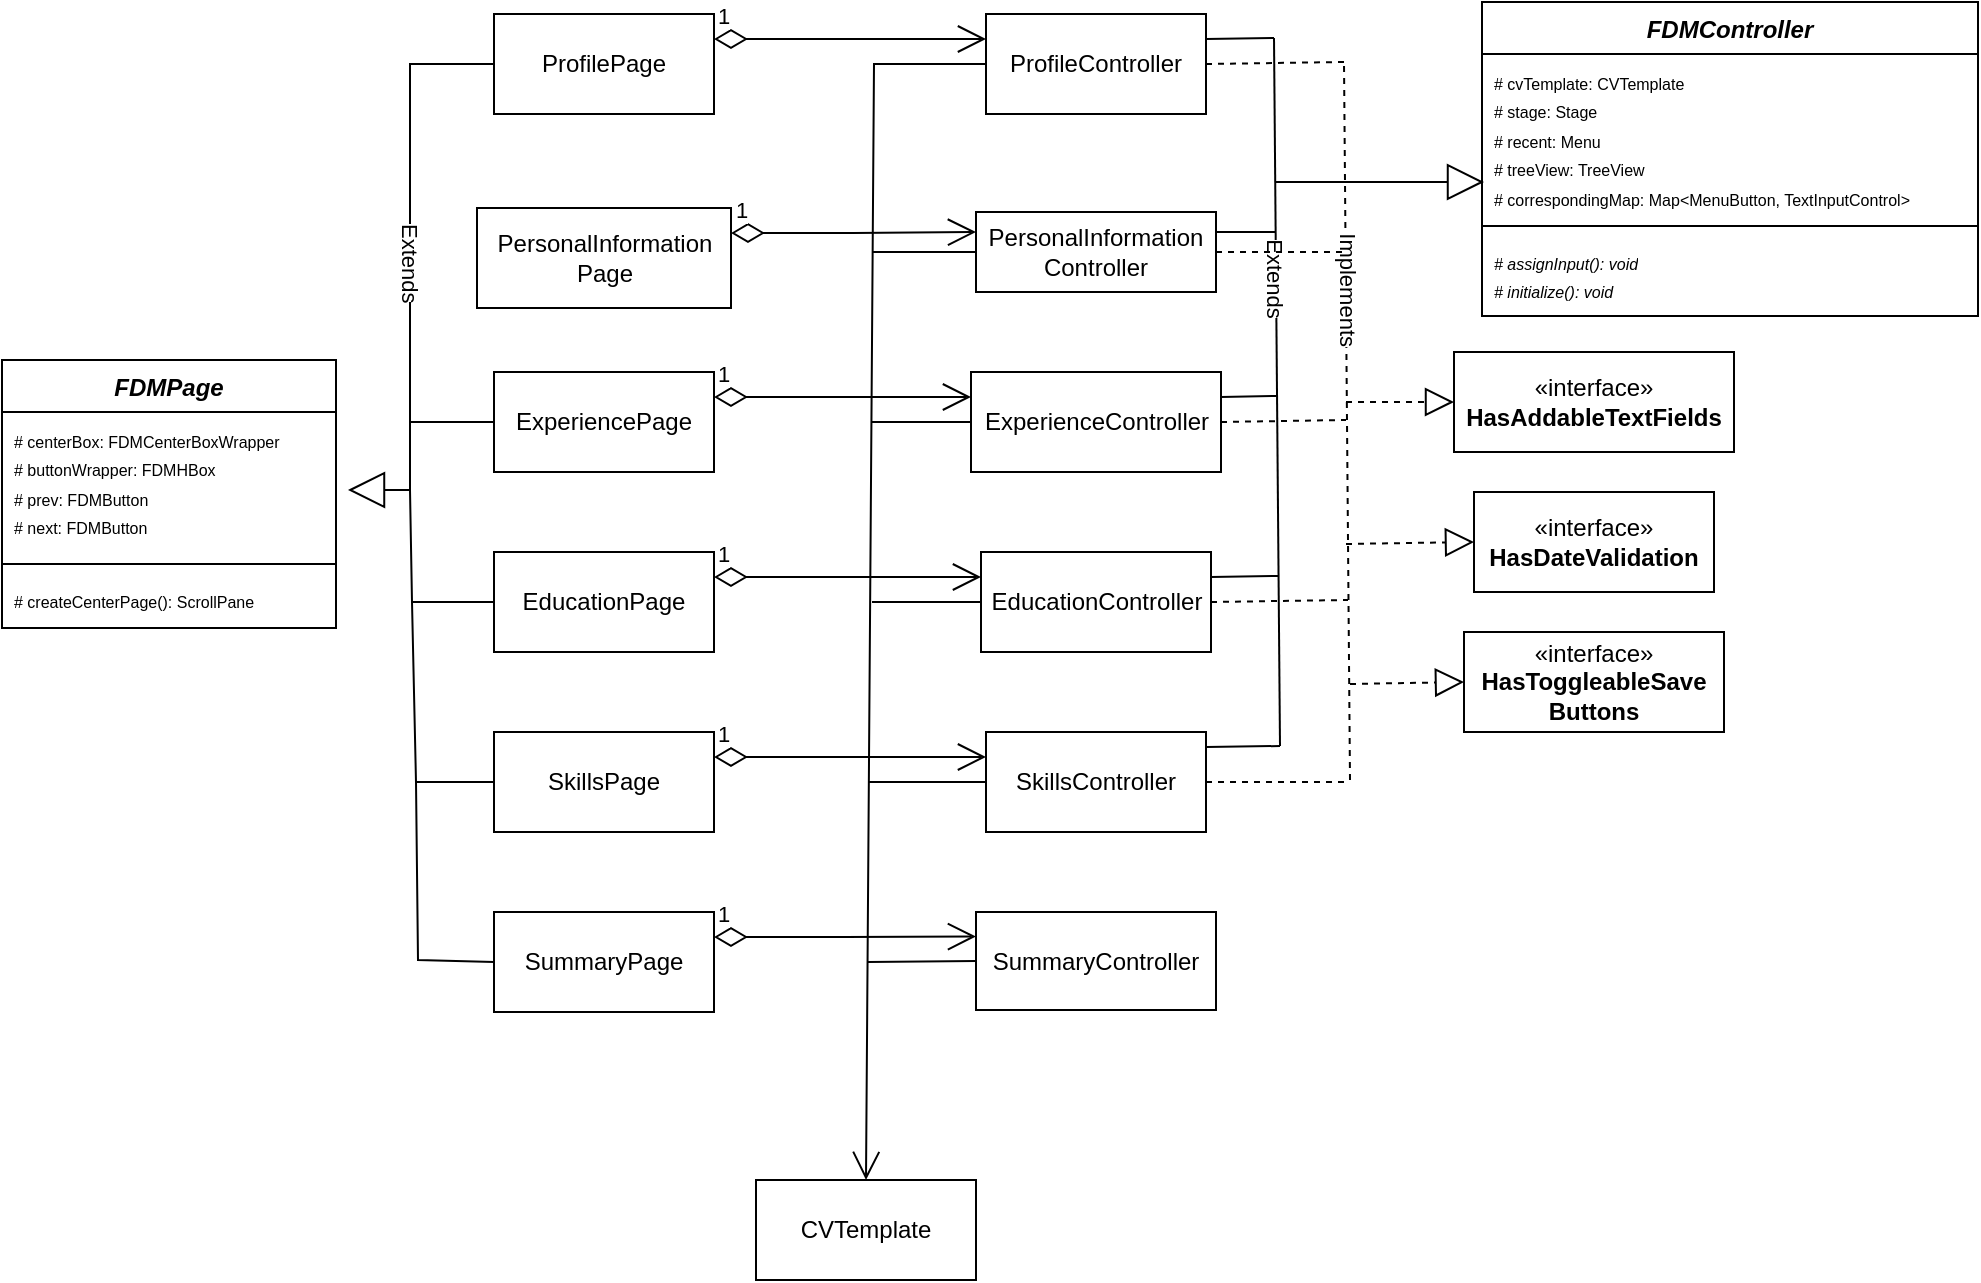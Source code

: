 <mxfile version="24.4.10" type="device">
  <diagram id="R2lEEEUBdFMjLlhIrx00" name="Page-1">
    <mxGraphModel dx="1434" dy="780" grid="0" gridSize="10" guides="1" tooltips="1" connect="1" arrows="1" fold="1" page="1" pageScale="1" pageWidth="1169" pageHeight="827" math="0" shadow="0" extFonts="Permanent Marker^https://fonts.googleapis.com/css?family=Permanent+Marker">
      <root>
        <mxCell id="0" />
        <mxCell id="1" parent="0" />
        <mxCell id="-9Wgxi1lex53H1lpSd3E-2" value="ProfileController" style="html=1;whiteSpace=wrap;" parent="1" vertex="1">
          <mxGeometry x="631" y="97" width="110" height="50" as="geometry" />
        </mxCell>
        <mxCell id="-9Wgxi1lex53H1lpSd3E-3" value="PersonalInformation&lt;div&gt;Controller&lt;/div&gt;" style="html=1;whiteSpace=wrap;" parent="1" vertex="1">
          <mxGeometry x="626" y="196" width="120" height="40" as="geometry" />
        </mxCell>
        <mxCell id="-9Wgxi1lex53H1lpSd3E-4" value="ExperienceController" style="html=1;whiteSpace=wrap;" parent="1" vertex="1">
          <mxGeometry x="623.5" y="276" width="125" height="50" as="geometry" />
        </mxCell>
        <mxCell id="-9Wgxi1lex53H1lpSd3E-5" value="EducationController" style="html=1;whiteSpace=wrap;" parent="1" vertex="1">
          <mxGeometry x="628.5" y="366" width="115" height="50" as="geometry" />
        </mxCell>
        <mxCell id="-9Wgxi1lex53H1lpSd3E-6" value="SkillsController" style="html=1;whiteSpace=wrap;" parent="1" vertex="1">
          <mxGeometry x="631" y="456" width="110" height="50" as="geometry" />
        </mxCell>
        <mxCell id="-9Wgxi1lex53H1lpSd3E-7" value="«interface»&lt;br&gt;&lt;b&gt;HasAddableTextFields&lt;/b&gt;" style="html=1;whiteSpace=wrap;" parent="1" vertex="1">
          <mxGeometry x="865" y="266" width="140" height="50" as="geometry" />
        </mxCell>
        <mxCell id="-9Wgxi1lex53H1lpSd3E-8" value="«interface»&lt;br&gt;&lt;b&gt;HasDateValidation&lt;/b&gt;" style="html=1;whiteSpace=wrap;" parent="1" vertex="1">
          <mxGeometry x="875" y="336" width="120" height="50" as="geometry" />
        </mxCell>
        <mxCell id="-9Wgxi1lex53H1lpSd3E-9" value="«interface»&lt;br&gt;&lt;b&gt;HasToggleableSave&lt;/b&gt;&lt;div&gt;&lt;b&gt;Buttons&lt;/b&gt;&lt;/div&gt;" style="html=1;whiteSpace=wrap;" parent="1" vertex="1">
          <mxGeometry x="870" y="406" width="130" height="50" as="geometry" />
        </mxCell>
        <mxCell id="-9Wgxi1lex53H1lpSd3E-10" value="" style="endArrow=block;endSize=16;endFill=0;html=1;rounded=0;entryX=0;entryY=0.5;entryDx=0;entryDy=0;" parent="1" edge="1">
          <mxGeometry width="160" relative="1" as="geometry">
            <mxPoint x="776" y="181" as="sourcePoint" />
            <mxPoint x="880.0" y="181" as="targetPoint" />
          </mxGeometry>
        </mxCell>
        <mxCell id="-9Wgxi1lex53H1lpSd3E-11" value="" style="endArrow=none;html=1;rounded=0;exitX=1;exitY=0.25;exitDx=0;exitDy=0;" parent="1" source="-9Wgxi1lex53H1lpSd3E-2" edge="1">
          <mxGeometry width="50" height="50" relative="1" as="geometry">
            <mxPoint x="580" y="436" as="sourcePoint" />
            <mxPoint x="775" y="109" as="targetPoint" />
          </mxGeometry>
        </mxCell>
        <mxCell id="-9Wgxi1lex53H1lpSd3E-12" value="" style="endArrow=none;html=1;rounded=0;" parent="1" edge="1">
          <mxGeometry width="50" height="50" relative="1" as="geometry">
            <mxPoint x="778" y="463" as="sourcePoint" />
            <mxPoint x="775" y="109" as="targetPoint" />
          </mxGeometry>
        </mxCell>
        <mxCell id="-9Wgxi1lex53H1lpSd3E-13" value="Extends" style="edgeLabel;html=1;align=center;verticalAlign=middle;resizable=0;points=[];flipV=1;flipH=1;rotation=90;" parent="-9Wgxi1lex53H1lpSd3E-12" vertex="1" connectable="0">
          <mxGeometry x="0.325" relative="1" as="geometry">
            <mxPoint as="offset" />
          </mxGeometry>
        </mxCell>
        <mxCell id="-9Wgxi1lex53H1lpSd3E-14" value="" style="endArrow=none;html=1;rounded=0;exitX=1.002;exitY=0.151;exitDx=0;exitDy=0;exitPerimeter=0;" parent="1" source="-9Wgxi1lex53H1lpSd3E-6" edge="1">
          <mxGeometry width="50" height="50" relative="1" as="geometry">
            <mxPoint x="767" y="506" as="sourcePoint" />
            <mxPoint x="778" y="463" as="targetPoint" />
          </mxGeometry>
        </mxCell>
        <mxCell id="-9Wgxi1lex53H1lpSd3E-15" value="" style="endArrow=none;html=1;rounded=0;exitX=1;exitY=0.25;exitDx=0;exitDy=0;" parent="1" source="-9Wgxi1lex53H1lpSd3E-3" edge="1">
          <mxGeometry width="50" height="50" relative="1" as="geometry">
            <mxPoint x="791" y="203" as="sourcePoint" />
            <mxPoint x="776" y="206" as="targetPoint" />
          </mxGeometry>
        </mxCell>
        <mxCell id="-9Wgxi1lex53H1lpSd3E-18" value="" style="endArrow=none;html=1;rounded=0;exitX=1;exitY=0.25;exitDx=0;exitDy=0;" parent="1" source="-9Wgxi1lex53H1lpSd3E-4" edge="1">
          <mxGeometry width="50" height="50" relative="1" as="geometry">
            <mxPoint x="710" y="333" as="sourcePoint" />
            <mxPoint x="776" y="288" as="targetPoint" />
          </mxGeometry>
        </mxCell>
        <mxCell id="-9Wgxi1lex53H1lpSd3E-19" value="" style="endArrow=none;html=1;rounded=0;exitX=1;exitY=0.25;exitDx=0;exitDy=0;" parent="1" source="-9Wgxi1lex53H1lpSd3E-5" edge="1">
          <mxGeometry width="50" height="50" relative="1" as="geometry">
            <mxPoint x="753" y="413" as="sourcePoint" />
            <mxPoint x="777" y="378" as="targetPoint" />
          </mxGeometry>
        </mxCell>
        <mxCell id="-9Wgxi1lex53H1lpSd3E-20" value="" style="endArrow=block;dashed=1;endFill=0;endSize=12;html=1;rounded=0;entryX=0;entryY=0.5;entryDx=0;entryDy=0;" parent="1" target="-9Wgxi1lex53H1lpSd3E-7" edge="1">
          <mxGeometry width="160" relative="1" as="geometry">
            <mxPoint x="811" y="291" as="sourcePoint" />
            <mxPoint x="773" y="355" as="targetPoint" />
          </mxGeometry>
        </mxCell>
        <mxCell id="-9Wgxi1lex53H1lpSd3E-21" value="" style="endArrow=block;dashed=1;endFill=0;endSize=12;html=1;rounded=0;entryX=0;entryY=0.5;entryDx=0;entryDy=0;" parent="1" target="-9Wgxi1lex53H1lpSd3E-8" edge="1">
          <mxGeometry width="160" relative="1" as="geometry">
            <mxPoint x="811" y="362" as="sourcePoint" />
            <mxPoint x="836" y="355" as="targetPoint" />
          </mxGeometry>
        </mxCell>
        <mxCell id="-9Wgxi1lex53H1lpSd3E-22" value="" style="endArrow=block;dashed=1;endFill=0;endSize=12;html=1;rounded=0;entryX=0;entryY=0.5;entryDx=0;entryDy=0;" parent="1" target="-9Wgxi1lex53H1lpSd3E-9" edge="1">
          <mxGeometry width="160" relative="1" as="geometry">
            <mxPoint x="813" y="432" as="sourcePoint" />
            <mxPoint x="836" y="450" as="targetPoint" />
          </mxGeometry>
        </mxCell>
        <mxCell id="-9Wgxi1lex53H1lpSd3E-23" value="" style="endArrow=none;dashed=1;html=1;rounded=0;exitX=1;exitY=0.5;exitDx=0;exitDy=0;" parent="1" source="-9Wgxi1lex53H1lpSd3E-2" edge="1">
          <mxGeometry width="50" height="50" relative="1" as="geometry">
            <mxPoint x="731" y="284" as="sourcePoint" />
            <mxPoint x="810" y="121" as="targetPoint" />
          </mxGeometry>
        </mxCell>
        <mxCell id="-9Wgxi1lex53H1lpSd3E-24" value="" style="endArrow=none;dashed=1;html=1;rounded=0;" parent="1" edge="1">
          <mxGeometry width="50" height="50" relative="1" as="geometry">
            <mxPoint x="813" y="480" as="sourcePoint" />
            <mxPoint x="810" y="121" as="targetPoint" />
          </mxGeometry>
        </mxCell>
        <mxCell id="-9Wgxi1lex53H1lpSd3E-26" value="Implements" style="edgeLabel;html=1;align=center;verticalAlign=middle;resizable=0;points=[];rotation=90;" parent="-9Wgxi1lex53H1lpSd3E-24" vertex="1" connectable="0">
          <mxGeometry x="0.371" relative="1" as="geometry">
            <mxPoint x="1" as="offset" />
          </mxGeometry>
        </mxCell>
        <mxCell id="-9Wgxi1lex53H1lpSd3E-25" value="" style="endArrow=none;dashed=1;html=1;rounded=0;exitX=1;exitY=0.5;exitDx=0;exitDy=0;" parent="1" source="-9Wgxi1lex53H1lpSd3E-6" edge="1">
          <mxGeometry width="50" height="50" relative="1" as="geometry">
            <mxPoint x="713" y="422" as="sourcePoint" />
            <mxPoint x="813" y="481" as="targetPoint" />
          </mxGeometry>
        </mxCell>
        <mxCell id="-9Wgxi1lex53H1lpSd3E-27" value="" style="endArrow=none;dashed=1;html=1;rounded=0;exitX=1;exitY=0.5;exitDx=0;exitDy=0;" parent="1" source="-9Wgxi1lex53H1lpSd3E-3" edge="1">
          <mxGeometry width="50" height="50" relative="1" as="geometry">
            <mxPoint x="714" y="333" as="sourcePoint" />
            <mxPoint x="811" y="216" as="targetPoint" />
          </mxGeometry>
        </mxCell>
        <mxCell id="-9Wgxi1lex53H1lpSd3E-28" value="" style="endArrow=none;dashed=1;html=1;rounded=0;exitX=1;exitY=0.5;exitDx=0;exitDy=0;" parent="1" source="-9Wgxi1lex53H1lpSd3E-4" edge="1">
          <mxGeometry width="50" height="50" relative="1" as="geometry">
            <mxPoint x="742" y="301" as="sourcePoint" />
            <mxPoint x="811" y="300" as="targetPoint" />
          </mxGeometry>
        </mxCell>
        <mxCell id="-9Wgxi1lex53H1lpSd3E-29" value="" style="endArrow=none;dashed=1;html=1;rounded=0;exitX=1;exitY=0.5;exitDx=0;exitDy=0;" parent="1" source="-9Wgxi1lex53H1lpSd3E-5" edge="1">
          <mxGeometry width="50" height="50" relative="1" as="geometry">
            <mxPoint x="742" y="301" as="sourcePoint" />
            <mxPoint x="812" y="390" as="targetPoint" />
          </mxGeometry>
        </mxCell>
        <mxCell id="-9Wgxi1lex53H1lpSd3E-30" value="CVTemplate" style="html=1;whiteSpace=wrap;" parent="1" vertex="1">
          <mxGeometry x="516" y="680" width="110" height="50" as="geometry" />
        </mxCell>
        <mxCell id="-9Wgxi1lex53H1lpSd3E-31" value="ProfilePage" style="html=1;whiteSpace=wrap;" parent="1" vertex="1">
          <mxGeometry x="385" y="97" width="110" height="50" as="geometry" />
        </mxCell>
        <mxCell id="-9Wgxi1lex53H1lpSd3E-32" value="PersonalInformation&lt;div&gt;Page&lt;/div&gt;" style="html=1;whiteSpace=wrap;" parent="1" vertex="1">
          <mxGeometry x="376.5" y="194" width="127" height="50" as="geometry" />
        </mxCell>
        <mxCell id="-9Wgxi1lex53H1lpSd3E-33" value="ExperiencePage" style="html=1;whiteSpace=wrap;" parent="1" vertex="1">
          <mxGeometry x="385" y="276" width="110" height="50" as="geometry" />
        </mxCell>
        <mxCell id="-9Wgxi1lex53H1lpSd3E-34" value="EducationPage" style="html=1;whiteSpace=wrap;" parent="1" vertex="1">
          <mxGeometry x="385" y="366" width="110" height="50" as="geometry" />
        </mxCell>
        <mxCell id="-9Wgxi1lex53H1lpSd3E-35" value="SkillsPage" style="html=1;whiteSpace=wrap;" parent="1" vertex="1">
          <mxGeometry x="385" y="456" width="110" height="50" as="geometry" />
        </mxCell>
        <mxCell id="-9Wgxi1lex53H1lpSd3E-36" value="SummaryController" style="html=1;whiteSpace=wrap;" parent="1" vertex="1">
          <mxGeometry x="626" y="546" width="120" height="49" as="geometry" />
        </mxCell>
        <mxCell id="-9Wgxi1lex53H1lpSd3E-37" value="SummaryPage" style="html=1;whiteSpace=wrap;" parent="1" vertex="1">
          <mxGeometry x="385" y="546" width="110" height="50" as="geometry" />
        </mxCell>
        <mxCell id="-9Wgxi1lex53H1lpSd3E-39" value="1" style="endArrow=open;html=1;endSize=12;startArrow=diamondThin;startSize=14;startFill=0;edgeStyle=orthogonalEdgeStyle;align=left;verticalAlign=bottom;rounded=0;exitX=1;exitY=0.25;exitDx=0;exitDy=0;entryX=0;entryY=0.25;entryDx=0;entryDy=0;" parent="1" source="-9Wgxi1lex53H1lpSd3E-31" target="-9Wgxi1lex53H1lpSd3E-2" edge="1">
          <mxGeometry x="-1" y="3" relative="1" as="geometry">
            <mxPoint x="395" y="476" as="sourcePoint" />
            <mxPoint x="555" y="476" as="targetPoint" />
          </mxGeometry>
        </mxCell>
        <mxCell id="-9Wgxi1lex53H1lpSd3E-44" value="1" style="endArrow=open;html=1;endSize=12;startArrow=diamondThin;startSize=14;startFill=0;edgeStyle=orthogonalEdgeStyle;align=left;verticalAlign=bottom;rounded=0;exitX=1;exitY=0.25;exitDx=0;exitDy=0;entryX=0;entryY=0.25;entryDx=0;entryDy=0;" parent="1" source="-9Wgxi1lex53H1lpSd3E-32" target="-9Wgxi1lex53H1lpSd3E-3" edge="1">
          <mxGeometry x="-1" y="3" relative="1" as="geometry">
            <mxPoint x="395" y="315" as="sourcePoint" />
            <mxPoint x="555" y="315" as="targetPoint" />
          </mxGeometry>
        </mxCell>
        <mxCell id="-9Wgxi1lex53H1lpSd3E-45" value="1" style="endArrow=open;html=1;endSize=12;startArrow=diamondThin;startSize=14;startFill=0;edgeStyle=orthogonalEdgeStyle;align=left;verticalAlign=bottom;rounded=0;exitX=1;exitY=0.25;exitDx=0;exitDy=0;entryX=0;entryY=0.25;entryDx=0;entryDy=0;" parent="1" source="-9Wgxi1lex53H1lpSd3E-33" target="-9Wgxi1lex53H1lpSd3E-4" edge="1">
          <mxGeometry x="-1" y="3" relative="1" as="geometry">
            <mxPoint x="423" y="256" as="sourcePoint" />
            <mxPoint x="583" y="256" as="targetPoint" />
          </mxGeometry>
        </mxCell>
        <mxCell id="-9Wgxi1lex53H1lpSd3E-46" value="1" style="endArrow=open;html=1;endSize=12;startArrow=diamondThin;startSize=14;startFill=0;edgeStyle=orthogonalEdgeStyle;align=left;verticalAlign=bottom;rounded=0;exitX=1;exitY=0.25;exitDx=0;exitDy=0;entryX=0;entryY=0.25;entryDx=0;entryDy=0;" parent="1" source="-9Wgxi1lex53H1lpSd3E-34" target="-9Wgxi1lex53H1lpSd3E-5" edge="1">
          <mxGeometry x="-1" y="3" relative="1" as="geometry">
            <mxPoint x="434" y="328" as="sourcePoint" />
            <mxPoint x="594" y="328" as="targetPoint" />
          </mxGeometry>
        </mxCell>
        <mxCell id="-9Wgxi1lex53H1lpSd3E-47" value="1" style="endArrow=open;html=1;endSize=12;startArrow=diamondThin;startSize=14;startFill=0;edgeStyle=orthogonalEdgeStyle;align=left;verticalAlign=bottom;rounded=0;exitX=1;exitY=0.25;exitDx=0;exitDy=0;entryX=0;entryY=0.25;entryDx=0;entryDy=0;" parent="1" source="-9Wgxi1lex53H1lpSd3E-35" target="-9Wgxi1lex53H1lpSd3E-6" edge="1">
          <mxGeometry x="-1" y="3" relative="1" as="geometry">
            <mxPoint x="475" y="398" as="sourcePoint" />
            <mxPoint x="635" y="398" as="targetPoint" />
          </mxGeometry>
        </mxCell>
        <mxCell id="-9Wgxi1lex53H1lpSd3E-48" value="1" style="endArrow=open;html=1;endSize=12;startArrow=diamondThin;startSize=14;startFill=0;edgeStyle=orthogonalEdgeStyle;align=left;verticalAlign=bottom;rounded=0;exitX=1;exitY=0.25;exitDx=0;exitDy=0;entryX=0;entryY=0.25;entryDx=0;entryDy=0;" parent="1" source="-9Wgxi1lex53H1lpSd3E-37" target="-9Wgxi1lex53H1lpSd3E-36" edge="1">
          <mxGeometry x="-1" y="3" relative="1" as="geometry">
            <mxPoint x="473" y="464" as="sourcePoint" />
            <mxPoint x="633" y="464" as="targetPoint" />
          </mxGeometry>
        </mxCell>
        <mxCell id="-9Wgxi1lex53H1lpSd3E-49" value="" style="endArrow=open;endFill=1;endSize=12;html=1;rounded=0;exitX=0;exitY=0.5;exitDx=0;exitDy=0;entryX=0.5;entryY=0;entryDx=0;entryDy=0;" parent="1" source="-9Wgxi1lex53H1lpSd3E-2" target="-9Wgxi1lex53H1lpSd3E-30" edge="1">
          <mxGeometry width="160" relative="1" as="geometry">
            <mxPoint x="437" y="516" as="sourcePoint" />
            <mxPoint x="597" y="516" as="targetPoint" />
            <Array as="points">
              <mxPoint x="575" y="122" />
            </Array>
          </mxGeometry>
        </mxCell>
        <mxCell id="-9Wgxi1lex53H1lpSd3E-50" value="" style="endArrow=none;html=1;rounded=0;entryX=0;entryY=0.5;entryDx=0;entryDy=0;" parent="1" target="-9Wgxi1lex53H1lpSd3E-3" edge="1">
          <mxGeometry width="50" height="50" relative="1" as="geometry">
            <mxPoint x="574" y="216" as="sourcePoint" />
            <mxPoint x="583" y="232" as="targetPoint" />
          </mxGeometry>
        </mxCell>
        <mxCell id="-9Wgxi1lex53H1lpSd3E-51" value="" style="endArrow=none;html=1;rounded=0;entryX=0;entryY=0.5;entryDx=0;entryDy=0;" parent="1" target="-9Wgxi1lex53H1lpSd3E-4" edge="1">
          <mxGeometry width="50" height="50" relative="1" as="geometry">
            <mxPoint x="574" y="301" as="sourcePoint" />
            <mxPoint x="584" y="279" as="targetPoint" />
          </mxGeometry>
        </mxCell>
        <mxCell id="-9Wgxi1lex53H1lpSd3E-52" value="" style="endArrow=none;html=1;rounded=0;entryX=0;entryY=0.5;entryDx=0;entryDy=0;" parent="1" target="-9Wgxi1lex53H1lpSd3E-5" edge="1">
          <mxGeometry width="50" height="50" relative="1" as="geometry">
            <mxPoint x="574" y="391" as="sourcePoint" />
            <mxPoint x="594" y="381" as="targetPoint" />
          </mxGeometry>
        </mxCell>
        <mxCell id="-9Wgxi1lex53H1lpSd3E-53" value="" style="endArrow=none;html=1;rounded=0;entryX=0;entryY=0.5;entryDx=0;entryDy=0;" parent="1" target="-9Wgxi1lex53H1lpSd3E-6" edge="1">
          <mxGeometry width="50" height="50" relative="1" as="geometry">
            <mxPoint x="572" y="481" as="sourcePoint" />
            <mxPoint x="607" y="450" as="targetPoint" />
          </mxGeometry>
        </mxCell>
        <mxCell id="-9Wgxi1lex53H1lpSd3E-54" value="" style="endArrow=none;html=1;rounded=0;entryX=0;entryY=0.5;entryDx=0;entryDy=0;" parent="1" target="-9Wgxi1lex53H1lpSd3E-36" edge="1">
          <mxGeometry width="50" height="50" relative="1" as="geometry">
            <mxPoint x="572" y="571" as="sourcePoint" />
            <mxPoint x="607" y="584" as="targetPoint" />
          </mxGeometry>
        </mxCell>
        <mxCell id="-9Wgxi1lex53H1lpSd3E-60" value="Extends" style="endArrow=block;endSize=16;endFill=0;html=1;rounded=0;exitX=0;exitY=0.5;exitDx=0;exitDy=0;entryX=1;entryY=0.5;entryDx=0;entryDy=0;textDirection=vertical-rl;" parent="1" source="-9Wgxi1lex53H1lpSd3E-31" edge="1">
          <mxGeometry x="-0.014" y="-1" width="160" relative="1" as="geometry">
            <mxPoint x="271" y="373" as="sourcePoint" />
            <mxPoint x="312" y="335.0" as="targetPoint" />
            <Array as="points">
              <mxPoint x="343" y="122" />
              <mxPoint x="343" y="335" />
            </Array>
            <mxPoint as="offset" />
          </mxGeometry>
        </mxCell>
        <mxCell id="-9Wgxi1lex53H1lpSd3E-61" value="" style="endArrow=none;html=1;rounded=0;exitX=0;exitY=0.5;exitDx=0;exitDy=0;" parent="1" source="-9Wgxi1lex53H1lpSd3E-33" edge="1">
          <mxGeometry width="50" height="50" relative="1" as="geometry">
            <mxPoint x="384" y="392" as="sourcePoint" />
            <mxPoint x="343" y="301" as="targetPoint" />
          </mxGeometry>
        </mxCell>
        <mxCell id="-9Wgxi1lex53H1lpSd3E-62" value="" style="endArrow=none;html=1;rounded=0;entryX=0;entryY=0.5;entryDx=0;entryDy=0;" parent="1" target="-9Wgxi1lex53H1lpSd3E-34" edge="1">
          <mxGeometry width="50" height="50" relative="1" as="geometry">
            <mxPoint x="343" y="335" as="sourcePoint" />
            <mxPoint x="445" y="335" as="targetPoint" />
            <Array as="points">
              <mxPoint x="344" y="391" />
            </Array>
          </mxGeometry>
        </mxCell>
        <mxCell id="-9Wgxi1lex53H1lpSd3E-63" value="" style="endArrow=none;html=1;rounded=0;entryX=0;entryY=0.5;entryDx=0;entryDy=0;" parent="1" target="-9Wgxi1lex53H1lpSd3E-35" edge="1">
          <mxGeometry width="50" height="50" relative="1" as="geometry">
            <mxPoint x="344" y="391" as="sourcePoint" />
            <mxPoint x="404" y="373" as="targetPoint" />
            <Array as="points">
              <mxPoint x="346" y="481" />
            </Array>
          </mxGeometry>
        </mxCell>
        <mxCell id="-9Wgxi1lex53H1lpSd3E-64" value="" style="endArrow=none;html=1;rounded=0;entryX=0;entryY=0.5;entryDx=0;entryDy=0;" parent="1" target="-9Wgxi1lex53H1lpSd3E-37" edge="1">
          <mxGeometry width="50" height="50" relative="1" as="geometry">
            <mxPoint x="346" y="481" as="sourcePoint" />
            <mxPoint x="412" y="468" as="targetPoint" />
            <Array as="points">
              <mxPoint x="347" y="570" />
            </Array>
          </mxGeometry>
        </mxCell>
        <mxCell id="-9Wgxi1lex53H1lpSd3E-65" value="&lt;i&gt;FDMPage&lt;/i&gt;" style="swimlane;fontStyle=1;align=center;verticalAlign=top;childLayout=stackLayout;horizontal=1;startSize=26;horizontalStack=0;resizeParent=1;resizeParentMax=0;resizeLast=0;collapsible=1;marginBottom=0;whiteSpace=wrap;html=1;" parent="1" vertex="1">
          <mxGeometry x="139" y="270" width="167" height="134" as="geometry" />
        </mxCell>
        <mxCell id="-9Wgxi1lex53H1lpSd3E-66" value="&lt;font style=&quot;font-size: 8px;&quot;&gt;# centerBox:&amp;nbsp;&lt;/font&gt;&lt;span style=&quot;font-size: 8px;&quot;&gt;FDMCenterBoxWrapper&lt;/span&gt;&lt;div&gt;&lt;span style=&quot;font-size: 8px;&quot;&gt;# buttonWrapper: FDMHBox&lt;/span&gt;&lt;/div&gt;&lt;div&gt;&lt;span style=&quot;font-size: 8px;&quot;&gt;# prev: FDMButton&lt;/span&gt;&lt;/div&gt;&lt;div&gt;&lt;span style=&quot;font-size: 8px;&quot;&gt;# next: FDMButton&lt;/span&gt;&lt;/div&gt;&lt;div&gt;&lt;span style=&quot;font-size: 8px;&quot;&gt;&lt;br&gt;&lt;/span&gt;&lt;/div&gt;" style="text;strokeColor=none;fillColor=none;align=left;verticalAlign=top;spacingLeft=4;spacingRight=4;overflow=hidden;rotatable=0;points=[[0,0.5],[1,0.5]];portConstraint=eastwest;whiteSpace=wrap;html=1;" parent="-9Wgxi1lex53H1lpSd3E-65" vertex="1">
          <mxGeometry y="26" width="167" height="72" as="geometry" />
        </mxCell>
        <mxCell id="-9Wgxi1lex53H1lpSd3E-67" value="" style="line;strokeWidth=1;fillColor=none;align=left;verticalAlign=middle;spacingTop=-1;spacingLeft=3;spacingRight=3;rotatable=0;labelPosition=right;points=[];portConstraint=eastwest;strokeColor=inherit;" parent="-9Wgxi1lex53H1lpSd3E-65" vertex="1">
          <mxGeometry y="98" width="167" height="8" as="geometry" />
        </mxCell>
        <mxCell id="-9Wgxi1lex53H1lpSd3E-68" value="&lt;font style=&quot;font-size: 8px;&quot;&gt;# createCenterPage(): ScrollPane&lt;/font&gt;" style="text;strokeColor=none;fillColor=none;align=left;verticalAlign=top;spacingLeft=4;spacingRight=4;overflow=hidden;rotatable=0;points=[[0,0.5],[1,0.5]];portConstraint=eastwest;whiteSpace=wrap;html=1;" parent="-9Wgxi1lex53H1lpSd3E-65" vertex="1">
          <mxGeometry y="106" width="167" height="28" as="geometry" />
        </mxCell>
        <mxCell id="-9Wgxi1lex53H1lpSd3E-69" value="&lt;i&gt;FDMController&lt;/i&gt;" style="swimlane;fontStyle=1;align=center;verticalAlign=top;childLayout=stackLayout;horizontal=1;startSize=26;horizontalStack=0;resizeParent=1;resizeParentMax=0;resizeLast=0;collapsible=1;marginBottom=0;whiteSpace=wrap;html=1;" parent="1" vertex="1">
          <mxGeometry x="879" y="91" width="248" height="157" as="geometry" />
        </mxCell>
        <mxCell id="-9Wgxi1lex53H1lpSd3E-70" value="&lt;font style=&quot;font-size: 8px;&quot;&gt;# cvTemplate: CVTemplate&lt;/font&gt;&lt;div&gt;&lt;font style=&quot;font-size: 8px;&quot;&gt;# stage: Stage&lt;/font&gt;&lt;/div&gt;&lt;div&gt;&lt;font style=&quot;font-size: 8px;&quot;&gt;# recent: Menu&lt;/font&gt;&lt;/div&gt;&lt;div&gt;&lt;font style=&quot;font-size: 8px;&quot;&gt;# treeView: TreeView&lt;/font&gt;&lt;/div&gt;&lt;div&gt;&lt;font style=&quot;font-size: 8px;&quot;&gt;# correspondingMap:&amp;nbsp;&lt;/font&gt;&lt;span style=&quot;font-size: 8px; background-color: initial;&quot;&gt;Map&amp;lt;MenuButton, TextInputControl&amp;gt;&lt;/span&gt;&lt;/div&gt;" style="text;strokeColor=none;fillColor=none;align=left;verticalAlign=top;spacingLeft=4;spacingRight=4;overflow=hidden;rotatable=0;points=[[0,0.5],[1,0.5]];portConstraint=eastwest;whiteSpace=wrap;html=1;" parent="-9Wgxi1lex53H1lpSd3E-69" vertex="1">
          <mxGeometry y="26" width="248" height="82" as="geometry" />
        </mxCell>
        <mxCell id="-9Wgxi1lex53H1lpSd3E-71" value="" style="line;strokeWidth=1;fillColor=none;align=left;verticalAlign=middle;spacingTop=-1;spacingLeft=3;spacingRight=3;rotatable=0;labelPosition=right;points=[];portConstraint=eastwest;strokeColor=inherit;" parent="-9Wgxi1lex53H1lpSd3E-69" vertex="1">
          <mxGeometry y="108" width="248" height="8" as="geometry" />
        </mxCell>
        <mxCell id="-9Wgxi1lex53H1lpSd3E-72" value="&lt;i&gt;&lt;font style=&quot;font-size: 8px;&quot;&gt;# assignInput(): void&lt;/font&gt;&lt;/i&gt;&lt;div&gt;&lt;i&gt;&lt;font style=&quot;font-size: 8px;&quot;&gt;# initialize(): void&lt;/font&gt;&lt;/i&gt;&lt;/div&gt;&lt;div&gt;&lt;i&gt;&lt;font style=&quot;font-size: 8px;&quot;&gt;&lt;br&gt;&lt;/font&gt;&lt;/i&gt;&lt;/div&gt;" style="text;strokeColor=none;fillColor=none;align=left;verticalAlign=top;spacingLeft=4;spacingRight=4;overflow=hidden;rotatable=0;points=[[0,0.5],[1,0.5]];portConstraint=eastwest;whiteSpace=wrap;html=1;" parent="-9Wgxi1lex53H1lpSd3E-69" vertex="1">
          <mxGeometry y="116" width="248" height="41" as="geometry" />
        </mxCell>
      </root>
    </mxGraphModel>
  </diagram>
</mxfile>
